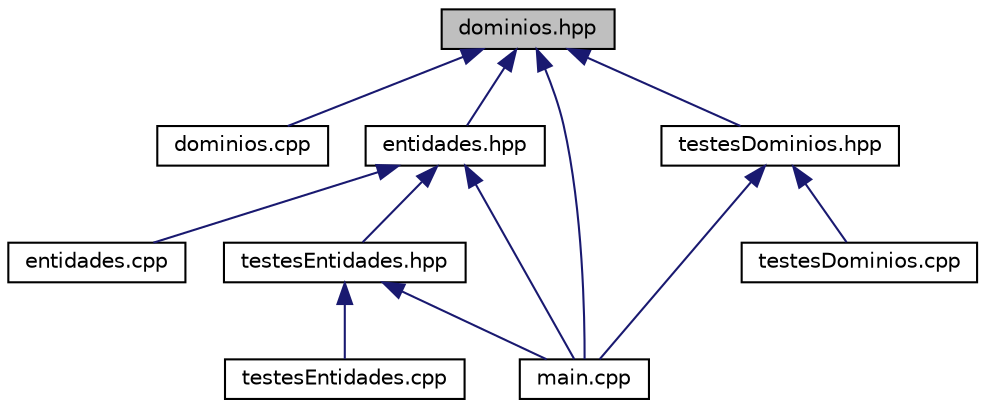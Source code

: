 digraph "dominios.hpp"
{
 // LATEX_PDF_SIZE
  edge [fontname="Helvetica",fontsize="10",labelfontname="Helvetica",labelfontsize="10"];
  node [fontname="Helvetica",fontsize="10",shape=record];
  Node1 [label="dominios.hpp",height=0.2,width=0.4,color="black", fillcolor="grey75", style="filled", fontcolor="black",tooltip=" "];
  Node1 -> Node2 [dir="back",color="midnightblue",fontsize="10",style="solid"];
  Node2 [label="dominios.cpp",height=0.2,width=0.4,color="black", fillcolor="white", style="filled",URL="$dominios_8cpp.html",tooltip=" "];
  Node1 -> Node3 [dir="back",color="midnightblue",fontsize="10",style="solid"];
  Node3 [label="entidades.hpp",height=0.2,width=0.4,color="black", fillcolor="white", style="filled",URL="$entidades_8hpp.html",tooltip=" "];
  Node3 -> Node4 [dir="back",color="midnightblue",fontsize="10",style="solid"];
  Node4 [label="entidades.cpp",height=0.2,width=0.4,color="black", fillcolor="white", style="filled",URL="$entidades_8cpp.html",tooltip=" "];
  Node3 -> Node5 [dir="back",color="midnightblue",fontsize="10",style="solid"];
  Node5 [label="main.cpp",height=0.2,width=0.4,color="black", fillcolor="white", style="filled",URL="$main_8cpp.html",tooltip=" "];
  Node3 -> Node6 [dir="back",color="midnightblue",fontsize="10",style="solid"];
  Node6 [label="testesEntidades.hpp",height=0.2,width=0.4,color="black", fillcolor="white", style="filled",URL="$testes_entidades_8hpp.html",tooltip=" "];
  Node6 -> Node5 [dir="back",color="midnightblue",fontsize="10",style="solid"];
  Node6 -> Node7 [dir="back",color="midnightblue",fontsize="10",style="solid"];
  Node7 [label="testesEntidades.cpp",height=0.2,width=0.4,color="black", fillcolor="white", style="filled",URL="$testes_entidades_8cpp.html",tooltip=" "];
  Node1 -> Node5 [dir="back",color="midnightblue",fontsize="10",style="solid"];
  Node1 -> Node8 [dir="back",color="midnightblue",fontsize="10",style="solid"];
  Node8 [label="testesDominios.hpp",height=0.2,width=0.4,color="black", fillcolor="white", style="filled",URL="$testes_dominios_8hpp.html",tooltip=" "];
  Node8 -> Node5 [dir="back",color="midnightblue",fontsize="10",style="solid"];
  Node8 -> Node9 [dir="back",color="midnightblue",fontsize="10",style="solid"];
  Node9 [label="testesDominios.cpp",height=0.2,width=0.4,color="black", fillcolor="white", style="filled",URL="$testes_dominios_8cpp.html",tooltip=" "];
}
